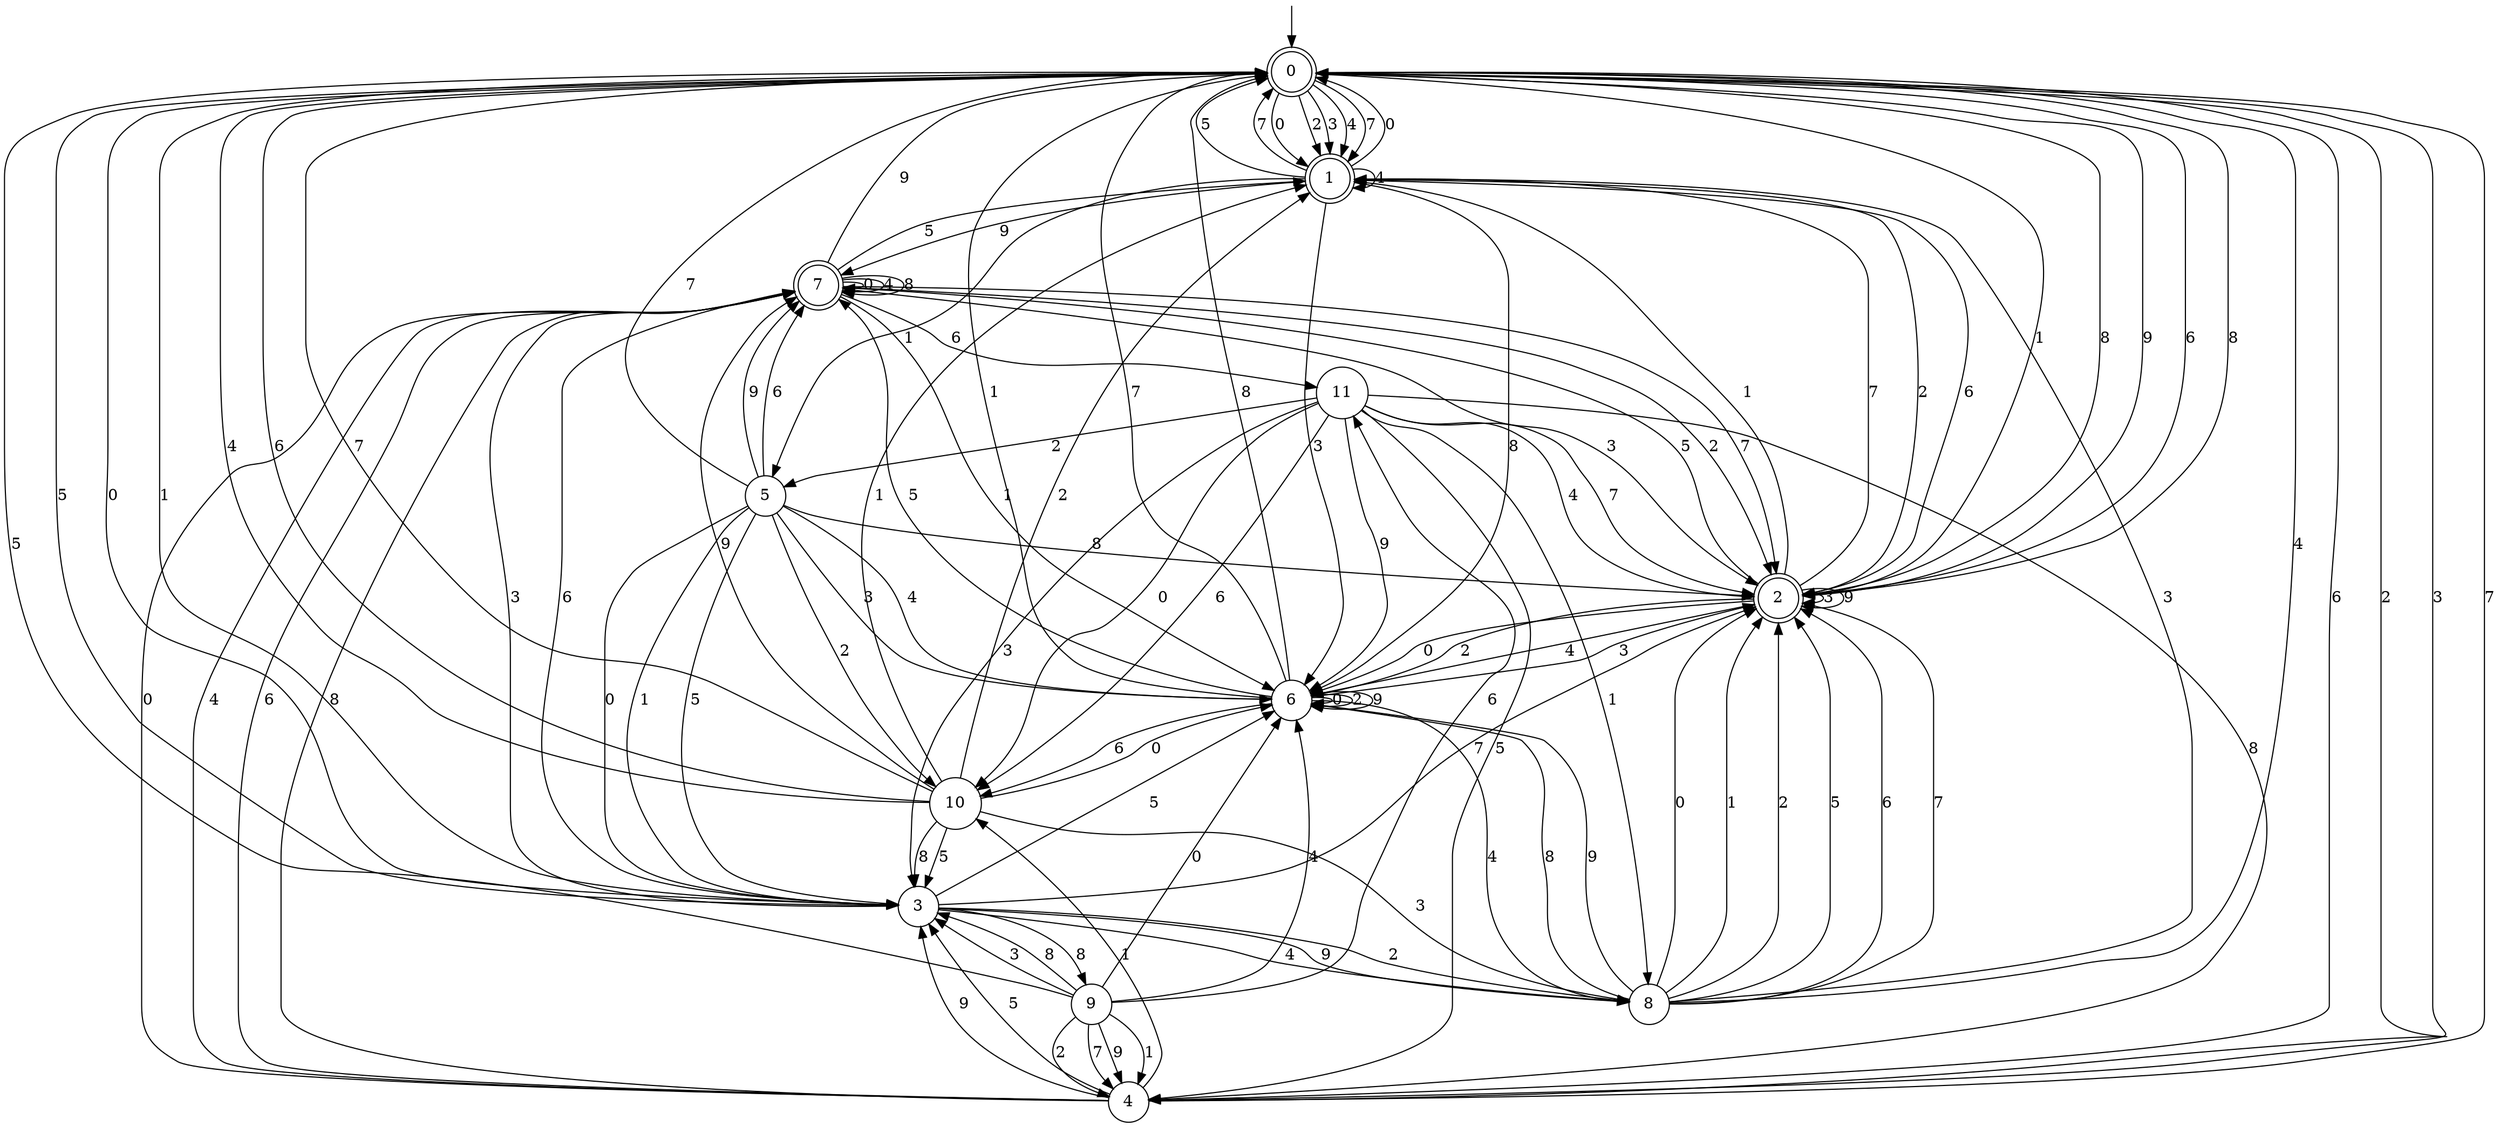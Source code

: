digraph g {

	s0 [shape="doublecircle" label="0"];
	s1 [shape="doublecircle" label="1"];
	s2 [shape="doublecircle" label="2"];
	s3 [shape="circle" label="3"];
	s4 [shape="circle" label="4"];
	s5 [shape="circle" label="5"];
	s6 [shape="circle" label="6"];
	s7 [shape="doublecircle" label="7"];
	s8 [shape="circle" label="8"];
	s9 [shape="circle" label="9"];
	s10 [shape="circle" label="10"];
	s11 [shape="circle" label="11"];
	s0 -> s1 [label="0"];
	s0 -> s2 [label="1"];
	s0 -> s1 [label="2"];
	s0 -> s1 [label="3"];
	s0 -> s1 [label="4"];
	s0 -> s3 [label="5"];
	s0 -> s4 [label="6"];
	s0 -> s1 [label="7"];
	s0 -> s2 [label="8"];
	s0 -> s2 [label="9"];
	s1 -> s0 [label="0"];
	s1 -> s5 [label="1"];
	s1 -> s2 [label="2"];
	s1 -> s6 [label="3"];
	s1 -> s1 [label="4"];
	s1 -> s0 [label="5"];
	s1 -> s2 [label="6"];
	s1 -> s0 [label="7"];
	s1 -> s6 [label="8"];
	s1 -> s7 [label="9"];
	s2 -> s6 [label="0"];
	s2 -> s1 [label="1"];
	s2 -> s6 [label="2"];
	s2 -> s2 [label="3"];
	s2 -> s6 [label="4"];
	s2 -> s7 [label="5"];
	s2 -> s0 [label="6"];
	s2 -> s1 [label="7"];
	s2 -> s0 [label="8"];
	s2 -> s2 [label="9"];
	s3 -> s0 [label="0"];
	s3 -> s0 [label="1"];
	s3 -> s8 [label="2"];
	s3 -> s7 [label="3"];
	s3 -> s8 [label="4"];
	s3 -> s6 [label="5"];
	s3 -> s7 [label="6"];
	s3 -> s2 [label="7"];
	s3 -> s9 [label="8"];
	s3 -> s8 [label="9"];
	s4 -> s7 [label="0"];
	s4 -> s10 [label="1"];
	s4 -> s0 [label="2"];
	s4 -> s0 [label="3"];
	s4 -> s7 [label="4"];
	s4 -> s3 [label="5"];
	s4 -> s7 [label="6"];
	s4 -> s0 [label="7"];
	s4 -> s7 [label="8"];
	s4 -> s3 [label="9"];
	s5 -> s3 [label="0"];
	s5 -> s3 [label="1"];
	s5 -> s10 [label="2"];
	s5 -> s6 [label="3"];
	s5 -> s6 [label="4"];
	s5 -> s3 [label="5"];
	s5 -> s7 [label="6"];
	s5 -> s0 [label="7"];
	s5 -> s2 [label="8"];
	s5 -> s7 [label="9"];
	s6 -> s6 [label="0"];
	s6 -> s0 [label="1"];
	s6 -> s6 [label="2"];
	s6 -> s2 [label="3"];
	s6 -> s8 [label="4"];
	s6 -> s7 [label="5"];
	s6 -> s10 [label="6"];
	s6 -> s0 [label="7"];
	s6 -> s0 [label="8"];
	s6 -> s6 [label="9"];
	s7 -> s7 [label="0"];
	s7 -> s6 [label="1"];
	s7 -> s2 [label="2"];
	s7 -> s2 [label="3"];
	s7 -> s7 [label="4"];
	s7 -> s1 [label="5"];
	s7 -> s11 [label="6"];
	s7 -> s2 [label="7"];
	s7 -> s7 [label="8"];
	s7 -> s0 [label="9"];
	s8 -> s2 [label="0"];
	s8 -> s2 [label="1"];
	s8 -> s2 [label="2"];
	s8 -> s1 [label="3"];
	s8 -> s0 [label="4"];
	s8 -> s2 [label="5"];
	s8 -> s2 [label="6"];
	s8 -> s2 [label="7"];
	s8 -> s6 [label="8"];
	s8 -> s6 [label="9"];
	s9 -> s6 [label="0"];
	s9 -> s4 [label="1"];
	s9 -> s4 [label="2"];
	s9 -> s3 [label="3"];
	s9 -> s6 [label="4"];
	s9 -> s0 [label="5"];
	s9 -> s11 [label="6"];
	s9 -> s4 [label="7"];
	s9 -> s3 [label="8"];
	s9 -> s4 [label="9"];
	s10 -> s6 [label="0"];
	s10 -> s1 [label="1"];
	s10 -> s1 [label="2"];
	s10 -> s8 [label="3"];
	s10 -> s0 [label="4"];
	s10 -> s3 [label="5"];
	s10 -> s0 [label="6"];
	s10 -> s0 [label="7"];
	s10 -> s3 [label="8"];
	s10 -> s7 [label="9"];
	s11 -> s10 [label="0"];
	s11 -> s8 [label="1"];
	s11 -> s5 [label="2"];
	s11 -> s3 [label="3"];
	s11 -> s2 [label="4"];
	s11 -> s4 [label="5"];
	s11 -> s10 [label="6"];
	s11 -> s2 [label="7"];
	s11 -> s4 [label="8"];
	s11 -> s6 [label="9"];

__start0 [label="" shape="none" width="0" height="0"];
__start0 -> s0;

}
